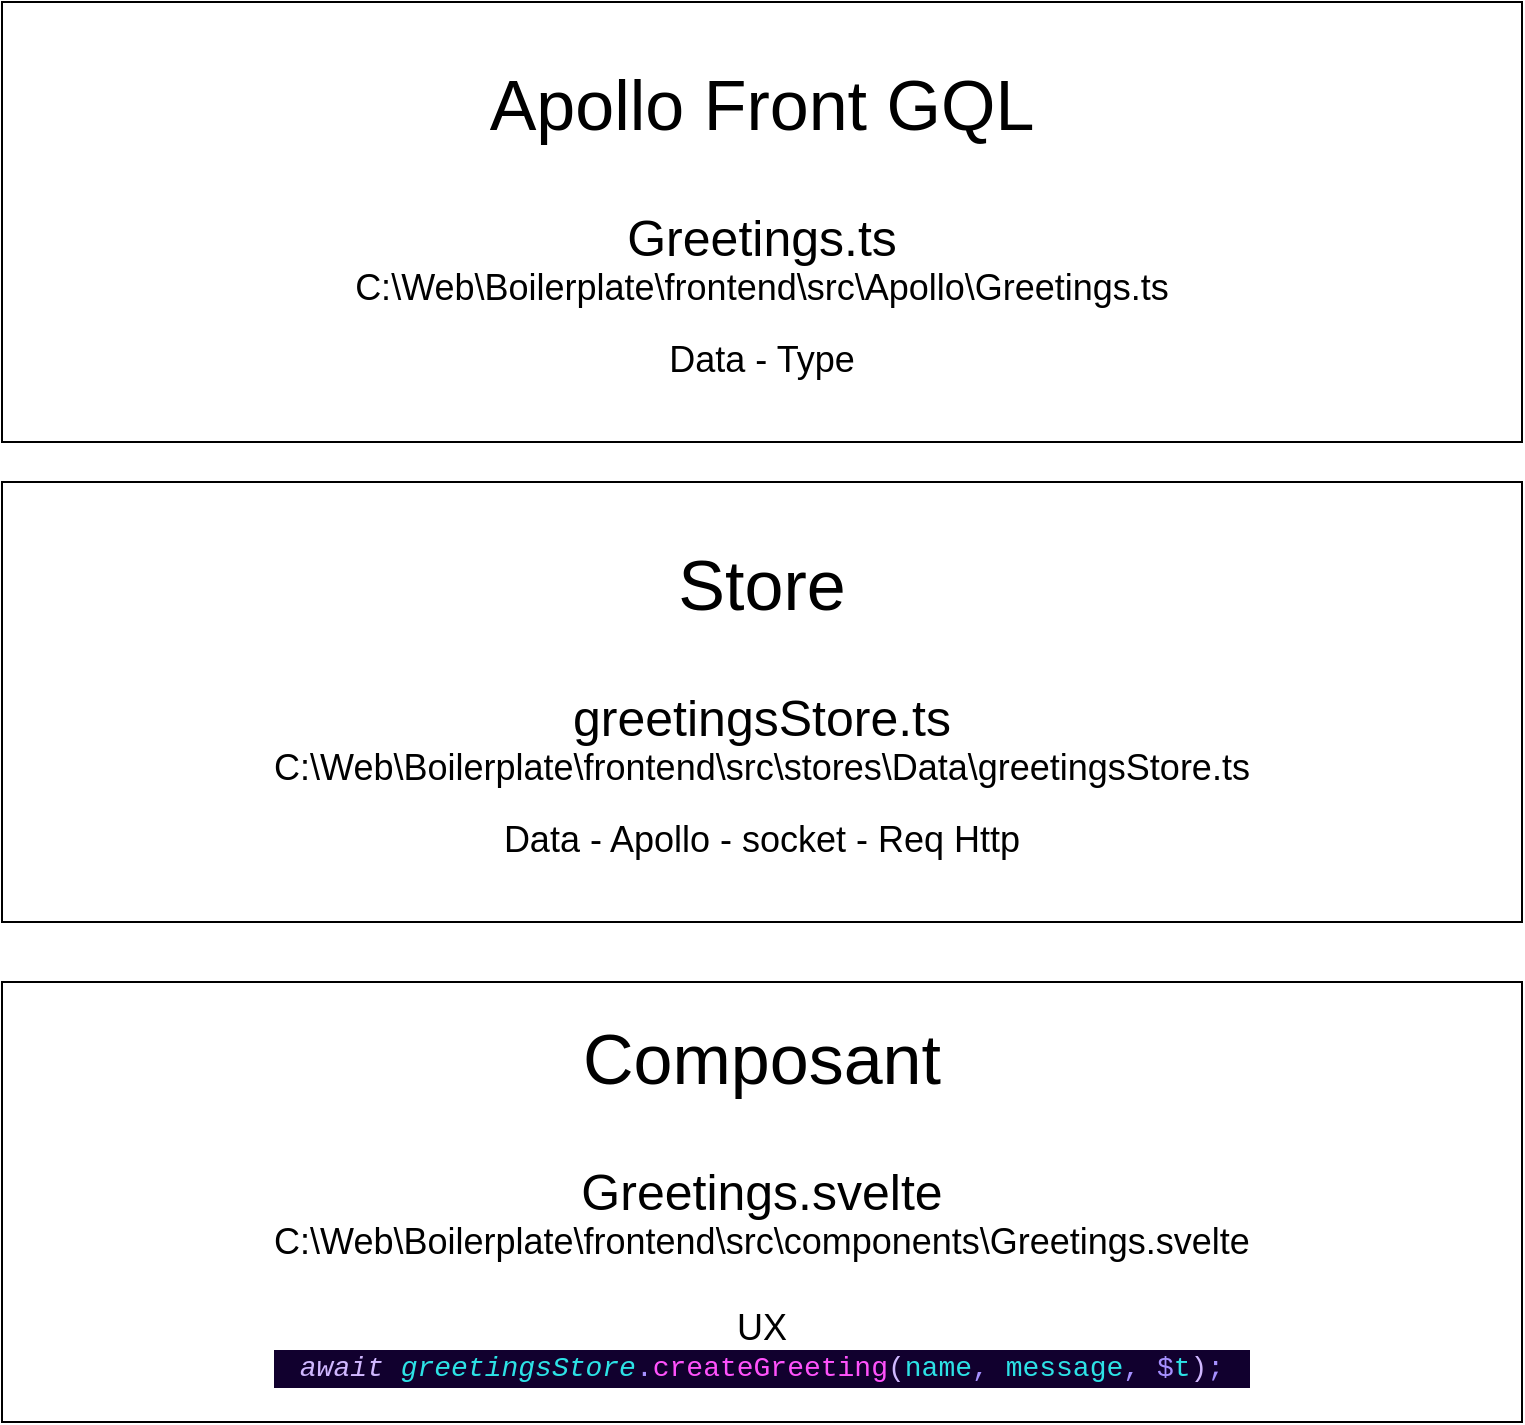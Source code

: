 <mxfile version="24.3.1" type="github">
  <diagram name="Page-1" id="VXtNGIWzz0i97T_DtU3W">
    <mxGraphModel dx="1434" dy="772" grid="1" gridSize="10" guides="1" tooltips="1" connect="1" arrows="1" fold="1" page="1" pageScale="1" pageWidth="827" pageHeight="1169" math="0" shadow="0">
      <root>
        <mxCell id="0" />
        <mxCell id="1" parent="0" />
        <mxCell id="YxgK8Y55ps3ly4krc0S1-2" value="&lt;div&gt;&lt;font style=&quot;&quot;&gt;&lt;font style=&quot;font-size: 35px;&quot;&gt;Composant&lt;/font&gt;&lt;/font&gt;&lt;/div&gt;&lt;div&gt;&lt;font style=&quot;&quot;&gt;&lt;font style=&quot;font-size: 25px;&quot;&gt;&lt;br&gt;&lt;/font&gt;&lt;/font&gt;&lt;/div&gt;&lt;div&gt;&lt;font style=&quot;&quot;&gt;&lt;font style=&quot;font-size: 25px;&quot;&gt;Greetings.svelte&lt;/font&gt;&lt;br&gt;&lt;/font&gt;&lt;/div&gt;&lt;font style=&quot;font-size: 18px;&quot;&gt;C:\Web\Boilerplate\frontend\src\components\Greetings.svelte&lt;/font&gt;&lt;div&gt;&lt;font style=&quot;font-size: 18px;&quot;&gt;&lt;br&gt;&lt;/font&gt;&lt;/div&gt;&lt;div&gt;&lt;font style=&quot;font-size: 18px;&quot;&gt;UX&lt;/font&gt;&lt;/div&gt;&lt;div&gt;&lt;font style=&quot;font-size: 18px;&quot;&gt;&lt;div style=&quot;color: rgb(208, 183, 255); background-color: rgb(17, 0, 46); font-family: Consolas, &amp;quot;Courier New&amp;quot;, monospace; font-size: 14px; line-height: 19px; white-space: pre;&quot;&gt;&lt;span style=&quot;font-style: italic;&quot;&gt;await&lt;/span&gt; &lt;span style=&quot;color: #2de2e6;font-style: italic;&quot;&gt;greetingsStore&lt;/span&gt;&lt;span style=&quot;color: #a690ff;&quot;&gt;.&lt;/span&gt;&lt;span style=&quot;color: #ff52fc;&quot;&gt;createGreeting&lt;/span&gt;(&lt;span style=&quot;color: #2de2e6;&quot;&gt;name&lt;/span&gt;&lt;span style=&quot;color: #a690ff;&quot;&gt;,&lt;/span&gt; &lt;span style=&quot;color: #2de2e6;&quot;&gt;message&lt;/span&gt;&lt;span style=&quot;color: #a690ff;&quot;&gt;,&lt;/span&gt; &lt;span style=&quot;color: #a690ff;&quot;&gt;$&lt;/span&gt;&lt;span style=&quot;color: #2de2e6;&quot;&gt;t&lt;/span&gt;)&lt;span style=&quot;color: #a690ff;&quot;&gt;;&lt;/span&gt;&lt;/div&gt;&lt;/font&gt;&lt;/div&gt;" style="rounded=0;whiteSpace=wrap;html=1;align=center;" vertex="1" parent="1">
          <mxGeometry x="40" y="910" width="760" height="220" as="geometry" />
        </mxCell>
        <mxCell id="YxgK8Y55ps3ly4krc0S1-3" value="&lt;div&gt;&lt;font style=&quot;&quot;&gt;&lt;font style=&quot;font-size: 35px;&quot;&gt;Store&lt;/font&gt;&lt;/font&gt;&lt;/div&gt;&lt;div&gt;&lt;font style=&quot;&quot;&gt;&lt;font style=&quot;font-size: 25px;&quot;&gt;&lt;br&gt;&lt;/font&gt;&lt;/font&gt;&lt;/div&gt;&lt;div&gt;&lt;font style=&quot;&quot;&gt;&lt;font style=&quot;font-size: 25px;&quot;&gt;greetingsStore.ts&lt;/font&gt;&lt;br&gt;&lt;/font&gt;&lt;/div&gt;&lt;font style=&quot;font-size: 18px;&quot;&gt;C:\Web\Boilerplate\frontend\src\stores\Data\greetingsStore.ts&lt;/font&gt;&lt;div&gt;&lt;br&gt;&lt;/div&gt;&lt;div&gt;&lt;font style=&quot;font-size: 18px;&quot;&gt;Data - Apollo - socket - Req Http&lt;/font&gt;&lt;/div&gt;" style="rounded=0;whiteSpace=wrap;html=1;align=center;" vertex="1" parent="1">
          <mxGeometry x="40" y="660" width="760" height="220" as="geometry" />
        </mxCell>
        <mxCell id="YxgK8Y55ps3ly4krc0S1-4" value="&lt;div&gt;&lt;font style=&quot;&quot;&gt;&lt;font style=&quot;font-size: 35px;&quot;&gt;Apollo Front GQL&lt;/font&gt;&lt;/font&gt;&lt;/div&gt;&lt;div&gt;&lt;font style=&quot;&quot;&gt;&lt;font style=&quot;font-size: 25px;&quot;&gt;&lt;br&gt;&lt;/font&gt;&lt;/font&gt;&lt;/div&gt;&lt;div&gt;&lt;font style=&quot;&quot;&gt;&lt;font style=&quot;font-size: 25px;&quot;&gt;Greetings.ts&lt;/font&gt;&lt;br&gt;&lt;/font&gt;&lt;/div&gt;&lt;font style=&quot;font-size: 18px;&quot;&gt;C:\Web\Boilerplate\frontend\src\Apollo\Greetings.ts&lt;/font&gt;&lt;div&gt;&lt;br&gt;&lt;/div&gt;&lt;div&gt;&lt;font style=&quot;font-size: 18px;&quot;&gt;Data - Type&lt;/font&gt;&lt;/div&gt;" style="rounded=0;whiteSpace=wrap;html=1;align=center;" vertex="1" parent="1">
          <mxGeometry x="40" y="420" width="760" height="220" as="geometry" />
        </mxCell>
      </root>
    </mxGraphModel>
  </diagram>
</mxfile>
